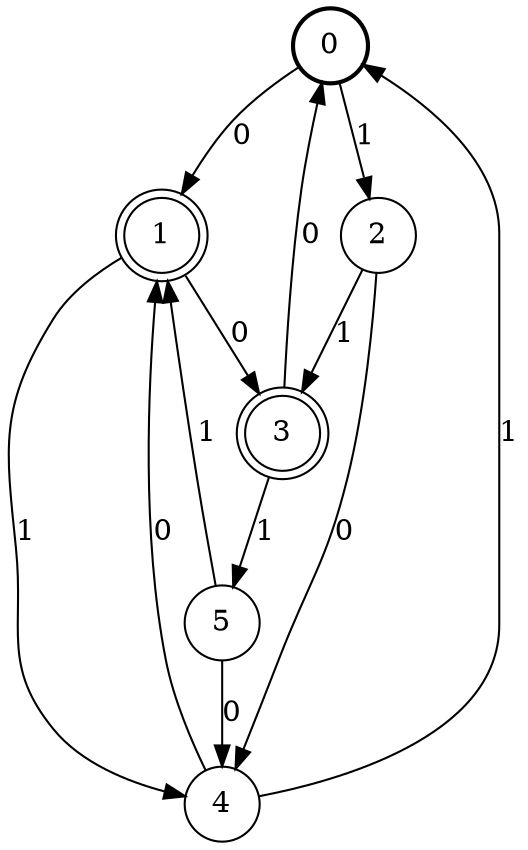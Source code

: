 digraph Automat {
    node [shape = circle];
    0 [style = "bold"];
    0 -> 1 [label = "0"];
    0 -> 2 [label = "1"];
    1 [peripheries=2]
    1 -> 3 [label = "0"];
    1 -> 4 [label = "1"];
    2 -> 4 [label = "0"];
    2 -> 3 [label = "1"];
    3 [peripheries=2]
    3 -> 0 [label = "0"];
    3 -> 5 [label = "1"];
    4 -> 1 [label = "0"];
    4 -> 0 [label = "1"];
    5 -> 4 [label = "0"];
    5 -> 1 [label = "1"];
}
